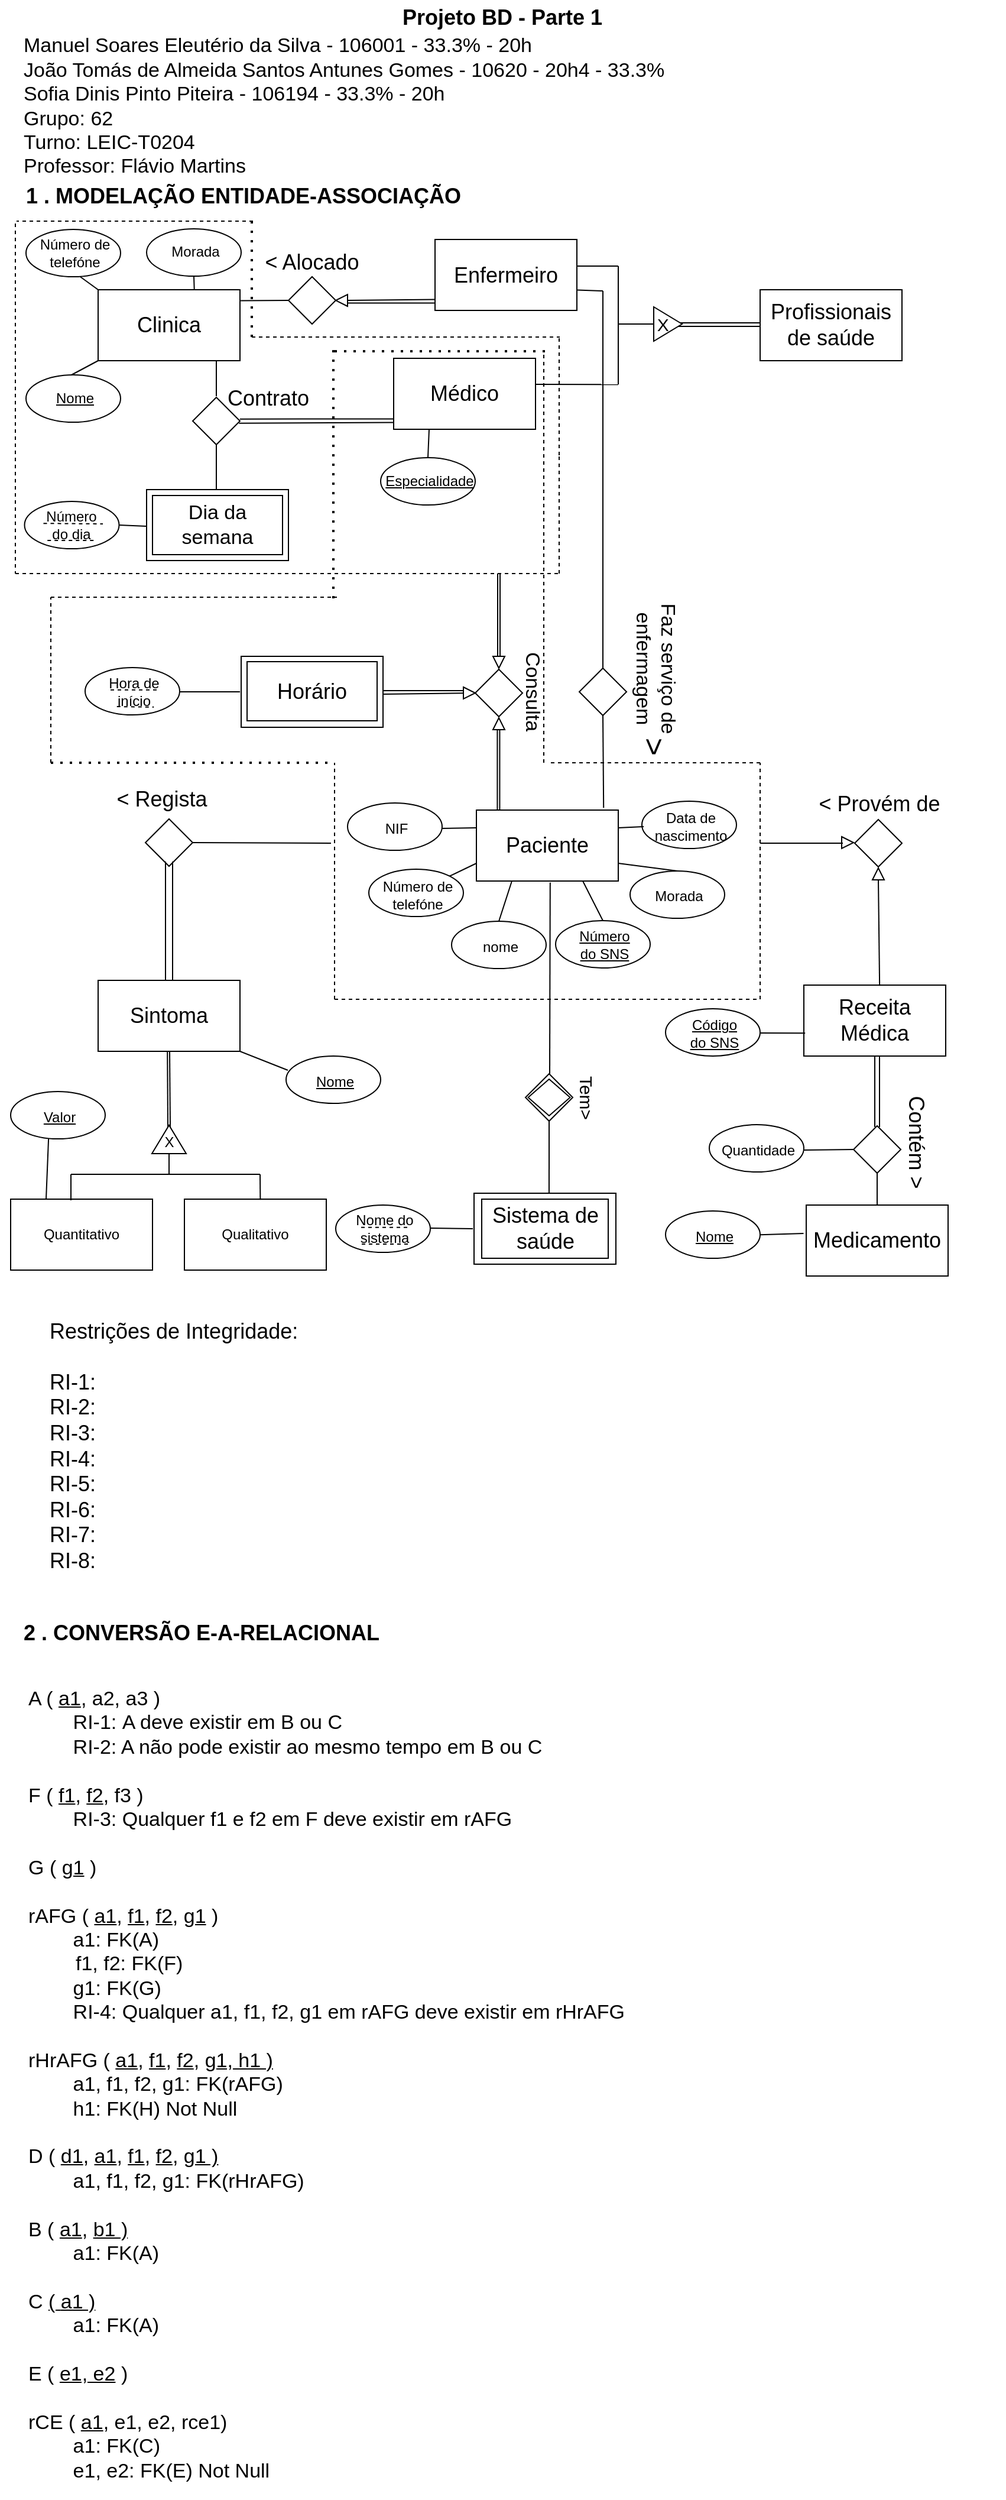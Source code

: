 <mxfile>
    <diagram id="Vmk2Yes_UuU7IunLGzfF" name="Page-1">
        <mxGraphModel dx="787" dy="762" grid="1" gridSize="10" guides="1" tooltips="1" connect="1" arrows="1" fold="1" page="1" pageScale="1" pageWidth="850" pageHeight="1100" math="0" shadow="0">
            <root>
                <mxCell id="0"/>
                <mxCell id="1" parent="0"/>
                <mxCell id="99" value="" style="ellipse;whiteSpace=wrap;html=1;fontSize=18;" vertex="1" parent="1">
                    <mxGeometry x="20.75" y="431" width="80" height="40" as="geometry"/>
                </mxCell>
                <mxCell id="2" value="" style="endArrow=none;html=1;" parent="1" edge="1">
                    <mxGeometry width="50" height="50" relative="1" as="geometry">
                        <mxPoint x="573" y="280" as="sourcePoint"/>
                        <mxPoint x="643" y="280" as="targetPoint"/>
                    </mxGeometry>
                </mxCell>
                <mxCell id="3" value="" style="endArrow=none;html=1;" parent="1" edge="1">
                    <mxGeometry width="50" height="50" relative="1" as="geometry">
                        <mxPoint x="573" y="283" as="sourcePoint"/>
                        <mxPoint x="643" y="283" as="targetPoint"/>
                    </mxGeometry>
                </mxCell>
                <mxCell id="4" value="" style="endArrow=none;html=1;exitX=0.997;exitY=0.458;exitDx=0;exitDy=0;exitPerimeter=0;" parent="1" source="15" edge="1">
                    <mxGeometry width="50" height="50" relative="1" as="geometry">
                        <mxPoint x="233" y="361.21" as="sourcePoint"/>
                        <mxPoint x="333" y="361.21" as="targetPoint"/>
                    </mxGeometry>
                </mxCell>
                <mxCell id="5" value="" style="endArrow=none;html=1;exitX=0.979;exitY=0.546;exitDx=0;exitDy=0;exitPerimeter=0;" parent="1" source="15" edge="1">
                    <mxGeometry width="50" height="50" relative="1" as="geometry">
                        <mxPoint x="233" y="364.21" as="sourcePoint"/>
                        <mxPoint x="333" y="364.21" as="targetPoint"/>
                    </mxGeometry>
                </mxCell>
                <mxCell id="6" value="&lt;font style=&quot;font-size: 18px;&quot;&gt;Clinica&lt;/font&gt;" style="rounded=0;whiteSpace=wrap;html=1;" parent="1" vertex="1">
                    <mxGeometry x="83" y="252" width="120" height="60" as="geometry"/>
                </mxCell>
                <mxCell id="7" value="&lt;span style=&quot;font-size: 18px;&quot;&gt;Profissionais&lt;br&gt;de saúde&lt;br&gt;&lt;/span&gt;" style="rounded=0;whiteSpace=wrap;html=1;" parent="1" vertex="1">
                    <mxGeometry x="643" y="252" width="120" height="60" as="geometry"/>
                </mxCell>
                <mxCell id="8" value="&lt;font style=&quot;font-size: 15px;&quot;&gt;X&amp;nbsp;&amp;nbsp;&lt;/font&gt;" style="triangle;whiteSpace=wrap;html=1;fontSize=18;" parent="1" vertex="1">
                    <mxGeometry x="553" y="266.5" width="24" height="29" as="geometry"/>
                </mxCell>
                <mxCell id="9" value="" style="endArrow=none;html=1;fontSize=13;entryX=0;entryY=0.5;entryDx=0;entryDy=0;" parent="1" target="8" edge="1">
                    <mxGeometry width="50" height="50" relative="1" as="geometry">
                        <mxPoint x="523" y="281" as="sourcePoint"/>
                        <mxPoint x="503" y="252" as="targetPoint"/>
                    </mxGeometry>
                </mxCell>
                <mxCell id="10" value="" style="endArrow=none;html=1;fontSize=13;" parent="1" edge="1">
                    <mxGeometry width="50" height="50" relative="1" as="geometry">
                        <mxPoint x="523" y="332" as="sourcePoint"/>
                        <mxPoint x="523" y="232" as="targetPoint"/>
                    </mxGeometry>
                </mxCell>
                <mxCell id="11" value="" style="endArrow=none;html=1;fontSize=13;" parent="1" edge="1">
                    <mxGeometry width="50" height="50" relative="1" as="geometry">
                        <mxPoint x="453" y="332" as="sourcePoint"/>
                        <mxPoint x="523" y="332.177" as="targetPoint"/>
                    </mxGeometry>
                </mxCell>
                <mxCell id="12" value="" style="endArrow=none;html=1;fontSize=13;" parent="1" edge="1">
                    <mxGeometry width="50" height="50" relative="1" as="geometry">
                        <mxPoint x="483" y="232" as="sourcePoint"/>
                        <mxPoint x="523" y="232" as="targetPoint"/>
                    </mxGeometry>
                </mxCell>
                <mxCell id="13" value="&lt;font style=&quot;font-size: 18px;&quot;&gt;Enfermeiro&lt;/font&gt;" style="rounded=0;whiteSpace=wrap;html=1;fontSize=13;" parent="1" vertex="1">
                    <mxGeometry x="368" y="209.5" width="120" height="60" as="geometry"/>
                </mxCell>
                <mxCell id="14" value="&lt;font style=&quot;font-size: 18px;&quot;&gt;Médico&lt;/font&gt;" style="rounded=0;whiteSpace=wrap;html=1;fontSize=13;" parent="1" vertex="1">
                    <mxGeometry x="333" y="310" width="120" height="60" as="geometry"/>
                </mxCell>
                <mxCell id="15" value="" style="rhombus;whiteSpace=wrap;html=1;fontSize=18;" parent="1" vertex="1">
                    <mxGeometry x="163" y="343" width="40" height="40" as="geometry"/>
                </mxCell>
                <mxCell id="20" style="edgeStyle=none;html=1;fontSize=18;" parent="1" source="16" edge="1">
                    <mxGeometry relative="1" as="geometry">
                        <mxPoint x="263" y="262" as="targetPoint"/>
                    </mxGeometry>
                </mxCell>
                <mxCell id="16" value="" style="rhombus;whiteSpace=wrap;html=1;fontSize=18;" parent="1" vertex="1">
                    <mxGeometry x="244" y="241" width="40" height="40" as="geometry"/>
                </mxCell>
                <mxCell id="18" value="" style="endArrow=none;html=1;startArrow=none;" parent="1" source="23" edge="1">
                    <mxGeometry width="50" height="50" relative="1" as="geometry">
                        <mxPoint x="283" y="260" as="sourcePoint"/>
                        <mxPoint x="368" y="260.21" as="targetPoint"/>
                    </mxGeometry>
                </mxCell>
                <mxCell id="19" value="" style="endArrow=none;html=1;exitX=0.1;exitY=0.279;exitDx=0;exitDy=0;exitPerimeter=0;" parent="1" source="23" edge="1">
                    <mxGeometry width="50" height="50" relative="1" as="geometry">
                        <mxPoint x="294" y="264" as="sourcePoint"/>
                        <mxPoint x="368" y="263.21" as="targetPoint"/>
                    </mxGeometry>
                </mxCell>
                <mxCell id="21" value="" style="endArrow=none;html=1;fontSize=18;" parent="1" edge="1">
                    <mxGeometry width="50" height="50" relative="1" as="geometry">
                        <mxPoint x="183" y="312" as="sourcePoint"/>
                        <mxPoint x="183" y="342" as="targetPoint"/>
                    </mxGeometry>
                </mxCell>
                <mxCell id="22" value="" style="endArrow=none;html=1;fontSize=18;entryX=0;entryY=0.5;entryDx=0;entryDy=0;exitX=1.005;exitY=0.155;exitDx=0;exitDy=0;exitPerimeter=0;" parent="1" source="6" target="16" edge="1">
                    <mxGeometry width="50" height="50" relative="1" as="geometry">
                        <mxPoint x="213" y="302" as="sourcePoint"/>
                        <mxPoint x="263" y="252" as="targetPoint"/>
                    </mxGeometry>
                </mxCell>
                <mxCell id="23" value="" style="triangle;whiteSpace=wrap;html=1;fontSize=18;direction=west;fillColor=#FFFFFF;" parent="1" vertex="1">
                    <mxGeometry x="284" y="256" width="10" height="10" as="geometry"/>
                </mxCell>
                <mxCell id="25" value="&amp;lt; Alocado" style="text;html=1;strokeColor=none;fillColor=none;align=center;verticalAlign=middle;whiteSpace=wrap;rounded=0;fontSize=18;" parent="1" vertex="1">
                    <mxGeometry x="219" y="213.5" width="90" height="30" as="geometry"/>
                </mxCell>
                <mxCell id="26" value="Contrato" style="text;html=1;strokeColor=none;fillColor=none;align=center;verticalAlign=middle;whiteSpace=wrap;rounded=0;fontSize=18;" parent="1" vertex="1">
                    <mxGeometry x="182" y="329" width="90" height="30" as="geometry"/>
                </mxCell>
                <mxCell id="27" value="" style="endArrow=none;html=1;fontSize=18;entryX=0.5;entryY=1;entryDx=0;entryDy=0;" parent="1" target="15" edge="1">
                    <mxGeometry width="50" height="50" relative="1" as="geometry">
                        <mxPoint x="183" y="422" as="sourcePoint"/>
                        <mxPoint x="223" y="262" as="targetPoint"/>
                    </mxGeometry>
                </mxCell>
                <mxCell id="33" value="" style="endArrow=none;html=1;fontSize=12;entryX=0.551;entryY=1.099;entryDx=0;entryDy=0;exitX=0;exitY=0;exitDx=0;exitDy=0;entryPerimeter=0;" parent="1" source="6" edge="1">
                    <mxGeometry width="50" height="50" relative="1" as="geometry">
                        <mxPoint x="173" y="342" as="sourcePoint"/>
                        <mxPoint x="67.856" y="240.97" as="targetPoint"/>
                    </mxGeometry>
                </mxCell>
                <mxCell id="40" value="" style="endArrow=none;html=1;fontSize=12;entryX=0;entryY=1;entryDx=0;entryDy=0;exitX=0.5;exitY=0;exitDx=0;exitDy=0;" parent="1" target="6" edge="1">
                    <mxGeometry width="50" height="50" relative="1" as="geometry">
                        <mxPoint x="60.5" y="324.0" as="sourcePoint"/>
                        <mxPoint x="223" y="302" as="targetPoint"/>
                    </mxGeometry>
                </mxCell>
                <mxCell id="50" value="" style="endArrow=none;html=1;fontSize=18;exitX=1;exitY=0.5;exitDx=0;exitDy=0;entryX=0;entryY=0.5;entryDx=0;entryDy=0;" parent="1" source="44" edge="1">
                    <mxGeometry width="50" height="50" relative="1" as="geometry">
                        <mxPoint x="173" y="352" as="sourcePoint"/>
                        <mxPoint x="124" y="452" as="targetPoint"/>
                    </mxGeometry>
                </mxCell>
                <mxCell id="51" value="" style="endArrow=none;html=1;fontSize=18;entryX=0.5;entryY=1;entryDx=0;entryDy=0;exitX=0.678;exitY=0.005;exitDx=0;exitDy=0;exitPerimeter=0;" parent="1" source="6" target="112" edge="1">
                    <mxGeometry width="50" height="50" relative="1" as="geometry">
                        <mxPoint x="163" y="302" as="sourcePoint"/>
                        <mxPoint x="162.75" y="242" as="targetPoint"/>
                    </mxGeometry>
                </mxCell>
                <mxCell id="44" value="Número&lt;br&gt;do dia" style="text;html=1;strokeColor=none;fillColor=none;align=center;verticalAlign=middle;whiteSpace=wrap;rounded=0;fontSize=12;" parent="1" vertex="1">
                    <mxGeometry x="20.25" y="436" width="80.5" height="30" as="geometry"/>
                </mxCell>
                <mxCell id="54" value="" style="endArrow=none;dashed=1;html=1;fontSize=18;" parent="1" edge="1">
                    <mxGeometry width="50" height="50" relative="1" as="geometry">
                        <mxPoint x="473" y="392" as="sourcePoint"/>
                        <mxPoint x="473" y="292" as="targetPoint"/>
                    </mxGeometry>
                </mxCell>
                <mxCell id="56" value="" style="endArrow=none;dashed=1;html=1;fontSize=18;" parent="1" edge="1">
                    <mxGeometry width="50" height="50" relative="1" as="geometry">
                        <mxPoint x="473" y="492" as="sourcePoint"/>
                        <mxPoint x="473" y="392" as="targetPoint"/>
                    </mxGeometry>
                </mxCell>
                <mxCell id="57" value="" style="endArrow=none;dashed=1;html=1;fontSize=18;" parent="1" edge="1">
                    <mxGeometry width="50" height="50" relative="1" as="geometry">
                        <mxPoint x="13" y="492" as="sourcePoint"/>
                        <mxPoint x="473" y="492" as="targetPoint"/>
                    </mxGeometry>
                </mxCell>
                <mxCell id="58" value="" style="endArrow=none;dashed=1;html=1;fontSize=18;" parent="1" edge="1">
                    <mxGeometry width="50" height="50" relative="1" as="geometry">
                        <mxPoint x="13" y="196" as="sourcePoint"/>
                        <mxPoint x="13" y="492" as="targetPoint"/>
                    </mxGeometry>
                </mxCell>
                <mxCell id="60" value="" style="endArrow=none;dashed=1;html=1;fontSize=18;" parent="1" edge="1">
                    <mxGeometry width="50" height="50" relative="1" as="geometry">
                        <mxPoint x="214" y="194" as="sourcePoint"/>
                        <mxPoint x="14" y="194" as="targetPoint"/>
                    </mxGeometry>
                </mxCell>
                <mxCell id="61" value="" style="endArrow=none;dashed=1;html=1;dashPattern=1 3;strokeWidth=2;fontSize=18;" parent="1" edge="1">
                    <mxGeometry width="50" height="50" relative="1" as="geometry">
                        <mxPoint x="213" y="292" as="sourcePoint"/>
                        <mxPoint x="213" y="194" as="targetPoint"/>
                    </mxGeometry>
                </mxCell>
                <mxCell id="62" value="" style="endArrow=none;dashed=1;html=1;fontSize=18;" parent="1" edge="1">
                    <mxGeometry width="50" height="50" relative="1" as="geometry">
                        <mxPoint x="213" y="292" as="sourcePoint"/>
                        <mxPoint x="473.514" y="292" as="targetPoint"/>
                    </mxGeometry>
                </mxCell>
                <mxCell id="67" value="" style="endArrow=none;html=1;fontSize=18;entryX=0.25;entryY=1;entryDx=0;entryDy=0;exitX=0.5;exitY=0;exitDx=0;exitDy=0;" parent="1" source="102" target="14" edge="1">
                    <mxGeometry width="50" height="50" relative="1" as="geometry">
                        <mxPoint x="323.5" y="396.0" as="sourcePoint"/>
                        <mxPoint x="293" y="352" as="targetPoint"/>
                    </mxGeometry>
                </mxCell>
                <mxCell id="68" value="" style="endArrow=none;html=1;fontSize=18;" parent="1" edge="1">
                    <mxGeometry width="50" height="50" relative="1" as="geometry">
                        <mxPoint x="510" y="573.771" as="sourcePoint"/>
                        <mxPoint x="510" y="253" as="targetPoint"/>
                    </mxGeometry>
                </mxCell>
                <mxCell id="69" value="" style="rhombus;whiteSpace=wrap;html=1;fontSize=18;" parent="1" vertex="1">
                    <mxGeometry x="490" y="572" width="40" height="40" as="geometry"/>
                </mxCell>
                <mxCell id="71" value="" style="rhombus;whiteSpace=wrap;html=1;fontSize=18;" parent="1" vertex="1">
                    <mxGeometry x="402" y="573" width="40" height="40" as="geometry"/>
                </mxCell>
                <mxCell id="72" value="" style="endArrow=none;html=1;fontSize=18;" parent="1" edge="1">
                    <mxGeometry width="50" height="50" relative="1" as="geometry">
                        <mxPoint x="423" y="562" as="sourcePoint"/>
                        <mxPoint x="423" y="492" as="targetPoint"/>
                    </mxGeometry>
                </mxCell>
                <mxCell id="73" value="" style="endArrow=none;html=1;fontSize=18;" parent="1" edge="1">
                    <mxGeometry width="50" height="50" relative="1" as="geometry">
                        <mxPoint x="421" y="562" as="sourcePoint"/>
                        <mxPoint x="421" y="492" as="targetPoint"/>
                    </mxGeometry>
                </mxCell>
                <mxCell id="74" value="" style="triangle;whiteSpace=wrap;html=1;fontSize=18;direction=south;fillColor=#FFFFFF;" parent="1" vertex="1">
                    <mxGeometry x="417" y="562" width="10" height="10" as="geometry"/>
                </mxCell>
                <mxCell id="75" value="" style="endArrow=none;html=1;fontSize=18;" parent="1" edge="1">
                    <mxGeometry width="50" height="50" relative="1" as="geometry">
                        <mxPoint x="422.71" y="692" as="sourcePoint"/>
                        <mxPoint x="422.71" y="622" as="targetPoint"/>
                    </mxGeometry>
                </mxCell>
                <mxCell id="76" value="" style="endArrow=none;html=1;fontSize=18;" parent="1" edge="1">
                    <mxGeometry width="50" height="50" relative="1" as="geometry">
                        <mxPoint x="420.71" y="692" as="sourcePoint"/>
                        <mxPoint x="420.71" y="622" as="targetPoint"/>
                    </mxGeometry>
                </mxCell>
                <mxCell id="77" value="" style="endArrow=none;html=1;fontSize=18;" parent="1" edge="1">
                    <mxGeometry width="50" height="50" relative="1" as="geometry">
                        <mxPoint x="323" y="591" as="sourcePoint"/>
                        <mxPoint x="393" y="591" as="targetPoint"/>
                    </mxGeometry>
                </mxCell>
                <mxCell id="78" value="" style="endArrow=none;html=1;fontSize=18;startArrow=none;" parent="1" source="80" edge="1">
                    <mxGeometry width="50" height="50" relative="1" as="geometry">
                        <mxPoint x="323" y="594" as="sourcePoint"/>
                        <mxPoint x="393" y="594" as="targetPoint"/>
                    </mxGeometry>
                </mxCell>
                <mxCell id="79" value="" style="triangle;whiteSpace=wrap;html=1;fontSize=18;direction=north;fillColor=#FFFFFF;" parent="1" vertex="1">
                    <mxGeometry x="417" y="614" width="10" height="10" as="geometry"/>
                </mxCell>
                <mxCell id="81" value="" style="endArrow=none;html=1;fontSize=18;" parent="1" target="80" edge="1">
                    <mxGeometry width="50" height="50" relative="1" as="geometry">
                        <mxPoint x="323.0" y="594" as="sourcePoint"/>
                        <mxPoint x="393" y="594" as="targetPoint"/>
                    </mxGeometry>
                </mxCell>
                <mxCell id="80" value="" style="triangle;whiteSpace=wrap;html=1;fontSize=18;direction=east;fillColor=#FFFFFF;" parent="1" vertex="1">
                    <mxGeometry x="392" y="588" width="10" height="10" as="geometry"/>
                </mxCell>
                <mxCell id="94" value="" style="ellipse;whiteSpace=wrap;html=1;fontSize=18;" vertex="1" parent="1">
                    <mxGeometry x="72" y="571.5" width="80" height="40" as="geometry"/>
                </mxCell>
                <mxCell id="83" value="" style="endArrow=none;html=1;fontSize=18;entryX=0.5;entryY=1;entryDx=0;entryDy=0;exitX=0.905;exitY=-0.032;exitDx=0;exitDy=0;exitPerimeter=0;" parent="1" target="69" edge="1">
                    <mxGeometry width="50" height="50" relative="1" as="geometry">
                        <mxPoint x="510.6" y="690.08" as="sourcePoint"/>
                        <mxPoint x="263" y="592" as="targetPoint"/>
                    </mxGeometry>
                </mxCell>
                <mxCell id="88" value="" style="rounded=0;whiteSpace=wrap;html=1;" vertex="1" parent="1">
                    <mxGeometry x="204" y="562" width="120" height="60" as="geometry"/>
                </mxCell>
                <mxCell id="89" value="&lt;font style=&quot;font-size: 18px;&quot;&gt;Horário&lt;/font&gt;" style="rounded=0;whiteSpace=wrap;html=1;" vertex="1" parent="1">
                    <mxGeometry x="209" y="566.5" width="110" height="50" as="geometry"/>
                </mxCell>
                <mxCell id="90" value="" style="endArrow=none;html=1;fontSize=18;entryX=1;entryY=0.5;entryDx=0;entryDy=0;" edge="1" parent="1" target="86">
                    <mxGeometry width="50" height="50" relative="1" as="geometry">
                        <mxPoint x="203" y="592" as="sourcePoint"/>
                        <mxPoint x="183" y="642" as="targetPoint"/>
                    </mxGeometry>
                </mxCell>
                <mxCell id="92" value="" style="endArrow=none;dashed=1;html=1;fontSize=18;" edge="1" parent="1">
                    <mxGeometry width="50" height="50" relative="1" as="geometry">
                        <mxPoint x="93.5" y="590.33" as="sourcePoint"/>
                        <mxPoint x="133.5" y="590.33" as="targetPoint"/>
                    </mxGeometry>
                </mxCell>
                <mxCell id="86" value="Hora de&lt;br&gt;início" style="text;html=1;strokeColor=none;fillColor=none;align=center;verticalAlign=middle;whiteSpace=wrap;rounded=0;fontSize=12;" vertex="1" parent="1">
                    <mxGeometry x="73.5" y="582.5" width="78.5" height="19" as="geometry"/>
                </mxCell>
                <mxCell id="93" value="" style="endArrow=none;dashed=1;html=1;fontSize=18;" edge="1" parent="1">
                    <mxGeometry width="50" height="50" relative="1" as="geometry">
                        <mxPoint x="98.88" y="604.5" as="sourcePoint"/>
                        <mxPoint x="130.13" y="604.92" as="targetPoint"/>
                    </mxGeometry>
                </mxCell>
                <mxCell id="52" value="" style="endArrow=none;dashed=1;html=1;fontSize=18;" parent="1" edge="1">
                    <mxGeometry width="50" height="50" relative="1" as="geometry">
                        <mxPoint x="36.75" y="449.58" as="sourcePoint"/>
                        <mxPoint x="87" y="450" as="targetPoint"/>
                    </mxGeometry>
                </mxCell>
                <mxCell id="53" value="" style="endArrow=none;dashed=1;html=1;fontSize=18;" parent="1" edge="1">
                    <mxGeometry width="50" height="50" relative="1" as="geometry">
                        <mxPoint x="40.13" y="464.0" as="sourcePoint"/>
                        <mxPoint x="79.38" y="464" as="targetPoint"/>
                    </mxGeometry>
                </mxCell>
                <mxCell id="101" value="Paciente" style="rounded=0;whiteSpace=wrap;html=1;fontSize=18;" vertex="1" parent="1">
                    <mxGeometry x="403" y="692" width="120" height="60" as="geometry"/>
                </mxCell>
                <mxCell id="102" value="" style="ellipse;whiteSpace=wrap;html=1;fontSize=18;" vertex="1" parent="1">
                    <mxGeometry x="322" y="394" width="80" height="40" as="geometry"/>
                </mxCell>
                <mxCell id="104" value="&lt;u&gt;Especialidade&lt;/u&gt;" style="text;html=1;strokeColor=none;fillColor=none;align=center;verticalAlign=middle;whiteSpace=wrap;rounded=0;fontSize=12;" vertex="1" parent="1">
                    <mxGeometry x="323.5" y="404" width="78.5" height="19" as="geometry"/>
                </mxCell>
                <mxCell id="107" value="" style="ellipse;whiteSpace=wrap;html=1;fontSize=18;" vertex="1" parent="1">
                    <mxGeometry x="22" y="324" width="80" height="40" as="geometry"/>
                </mxCell>
                <mxCell id="108" value="&lt;u&gt;Nome&lt;/u&gt;" style="text;html=1;strokeColor=none;fillColor=none;align=center;verticalAlign=middle;whiteSpace=wrap;rounded=0;fontSize=12;" vertex="1" parent="1">
                    <mxGeometry x="23.5" y="334" width="78.5" height="19" as="geometry"/>
                </mxCell>
                <mxCell id="110" value="" style="ellipse;whiteSpace=wrap;html=1;fontSize=18;" vertex="1" parent="1">
                    <mxGeometry x="22" y="201" width="80" height="40" as="geometry"/>
                </mxCell>
                <mxCell id="111" value="Número de&lt;br&gt;telefóne" style="text;html=1;strokeColor=none;fillColor=none;align=center;verticalAlign=middle;whiteSpace=wrap;rounded=0;fontSize=12;" vertex="1" parent="1">
                    <mxGeometry x="23.5" y="211" width="78.5" height="19" as="geometry"/>
                </mxCell>
                <mxCell id="112" value="" style="ellipse;whiteSpace=wrap;html=1;fontSize=18;" vertex="1" parent="1">
                    <mxGeometry x="124" y="200.5" width="80" height="40" as="geometry"/>
                </mxCell>
                <mxCell id="113" value="Morada" style="text;html=1;strokeColor=none;fillColor=none;align=center;verticalAlign=middle;whiteSpace=wrap;rounded=0;fontSize=12;" vertex="1" parent="1">
                    <mxGeometry x="125.5" y="210.5" width="78.5" height="19" as="geometry"/>
                </mxCell>
                <mxCell id="115" value="" style="endArrow=none;html=1;fontSize=18;exitX=1.004;exitY=0.713;exitDx=0;exitDy=0;exitPerimeter=0;" edge="1" parent="1" source="13">
                    <mxGeometry width="50" height="50" relative="1" as="geometry">
                        <mxPoint x="490" y="253" as="sourcePoint"/>
                        <mxPoint x="510" y="253" as="targetPoint"/>
                    </mxGeometry>
                </mxCell>
                <mxCell id="116" value="" style="endArrow=none;dashed=1;html=1;dashPattern=1 3;strokeWidth=2;fontSize=18;" edge="1" parent="1">
                    <mxGeometry width="50" height="50" relative="1" as="geometry">
                        <mxPoint x="283" y="304" as="sourcePoint"/>
                        <mxPoint x="463" y="304" as="targetPoint"/>
                    </mxGeometry>
                </mxCell>
                <mxCell id="117" value="" style="endArrow=none;dashed=1;html=1;dashPattern=1 3;strokeWidth=2;fontSize=18;" edge="1" parent="1">
                    <mxGeometry width="50" height="50" relative="1" as="geometry">
                        <mxPoint x="282" y="513" as="sourcePoint"/>
                        <mxPoint x="282" y="303" as="targetPoint"/>
                    </mxGeometry>
                </mxCell>
                <mxCell id="118" value="" style="endArrow=none;dashed=1;html=1;fontSize=18;" edge="1" parent="1">
                    <mxGeometry width="50" height="50" relative="1" as="geometry">
                        <mxPoint x="460" y="652" as="sourcePoint"/>
                        <mxPoint x="460" y="303" as="targetPoint"/>
                    </mxGeometry>
                </mxCell>
                <mxCell id="119" value="" style="endArrow=none;dashed=1;html=1;fontSize=18;" edge="1" parent="1">
                    <mxGeometry width="50" height="50" relative="1" as="geometry">
                        <mxPoint x="43" y="512" as="sourcePoint"/>
                        <mxPoint x="285" y="512" as="targetPoint"/>
                    </mxGeometry>
                </mxCell>
                <mxCell id="120" value="" style="endArrow=none;dashed=1;html=1;fontSize=18;" edge="1" parent="1">
                    <mxGeometry width="50" height="50" relative="1" as="geometry">
                        <mxPoint x="43" y="652" as="sourcePoint"/>
                        <mxPoint x="43" y="512" as="targetPoint"/>
                    </mxGeometry>
                </mxCell>
                <mxCell id="121" value="" style="endArrow=none;dashed=1;html=1;dashPattern=1 3;strokeWidth=2;fontSize=18;" edge="1" parent="1">
                    <mxGeometry width="50" height="50" relative="1" as="geometry">
                        <mxPoint x="43" y="652" as="sourcePoint"/>
                        <mxPoint x="283" y="652" as="targetPoint"/>
                    </mxGeometry>
                </mxCell>
                <mxCell id="122" value="" style="ellipse;whiteSpace=wrap;html=1;fontSize=18;" vertex="1" parent="1">
                    <mxGeometry x="312" y="742" width="80" height="40" as="geometry"/>
                </mxCell>
                <mxCell id="123" value="Número de&lt;br&gt;telefóne" style="text;html=1;strokeColor=none;fillColor=none;align=center;verticalAlign=middle;whiteSpace=wrap;rounded=0;fontSize=12;" vertex="1" parent="1">
                    <mxGeometry x="313.5" y="754" width="78.5" height="19" as="geometry"/>
                </mxCell>
                <mxCell id="127" value="" style="ellipse;whiteSpace=wrap;html=1;fontSize=18;" vertex="1" parent="1">
                    <mxGeometry x="382" y="786" width="80" height="40" as="geometry"/>
                </mxCell>
                <mxCell id="128" value="nome" style="text;html=1;strokeColor=none;fillColor=none;align=center;verticalAlign=middle;whiteSpace=wrap;rounded=0;fontSize=12;" vertex="1" parent="1">
                    <mxGeometry x="383.5" y="798" width="78.5" height="19" as="geometry"/>
                </mxCell>
                <mxCell id="129" value="" style="ellipse;whiteSpace=wrap;html=1;fontSize=18;" vertex="1" parent="1">
                    <mxGeometry x="294" y="686" width="80" height="40" as="geometry"/>
                </mxCell>
                <mxCell id="130" value="NIF" style="text;html=1;strokeColor=none;fillColor=none;align=center;verticalAlign=middle;whiteSpace=wrap;rounded=0;fontSize=12;" vertex="1" parent="1">
                    <mxGeometry x="295.5" y="698" width="78.5" height="19" as="geometry"/>
                </mxCell>
                <mxCell id="131" value="" style="ellipse;whiteSpace=wrap;html=1;fontSize=18;" vertex="1" parent="1">
                    <mxGeometry x="470" y="785.5" width="80" height="40" as="geometry"/>
                </mxCell>
                <mxCell id="132" value="&lt;u&gt;Número &lt;br&gt;do SNS&lt;/u&gt;" style="text;html=1;strokeColor=none;fillColor=none;align=center;verticalAlign=middle;whiteSpace=wrap;rounded=0;fontSize=12;" vertex="1" parent="1">
                    <mxGeometry x="471.5" y="796.5" width="78.5" height="19" as="geometry"/>
                </mxCell>
                <mxCell id="133" value="" style="ellipse;whiteSpace=wrap;html=1;fontSize=18;" vertex="1" parent="1">
                    <mxGeometry x="533" y="743.5" width="80" height="40" as="geometry"/>
                </mxCell>
                <mxCell id="134" value="Morada" style="text;html=1;strokeColor=none;fillColor=none;align=center;verticalAlign=middle;whiteSpace=wrap;rounded=0;fontSize=12;" vertex="1" parent="1">
                    <mxGeometry x="534.5" y="755.5" width="78.5" height="19" as="geometry"/>
                </mxCell>
                <mxCell id="135" value="" style="ellipse;whiteSpace=wrap;html=1;fontSize=18;" vertex="1" parent="1">
                    <mxGeometry x="543" y="684.5" width="80" height="40" as="geometry"/>
                </mxCell>
                <mxCell id="136" value="Data de&lt;br&gt;nascimento" style="text;html=1;strokeColor=none;fillColor=none;align=center;verticalAlign=middle;whiteSpace=wrap;rounded=0;fontSize=12;" vertex="1" parent="1">
                    <mxGeometry x="544.5" y="696.5" width="78.5" height="19" as="geometry"/>
                </mxCell>
                <mxCell id="137" value="" style="endArrow=none;html=1;fontSize=18;entryX=0.25;entryY=1;entryDx=0;entryDy=0;exitX=0.5;exitY=0;exitDx=0;exitDy=0;" edge="1" parent="1" source="127" target="101">
                    <mxGeometry width="50" height="50" relative="1" as="geometry">
                        <mxPoint x="353" y="812" as="sourcePoint"/>
                        <mxPoint x="403" y="762" as="targetPoint"/>
                    </mxGeometry>
                </mxCell>
                <mxCell id="138" value="" style="endArrow=none;html=1;fontSize=18;entryX=0.75;entryY=1;entryDx=0;entryDy=0;exitX=0.5;exitY=0;exitDx=0;exitDy=0;" edge="1" parent="1" source="131" target="101">
                    <mxGeometry width="50" height="50" relative="1" as="geometry">
                        <mxPoint x="353" y="812" as="sourcePoint"/>
                        <mxPoint x="403" y="762" as="targetPoint"/>
                    </mxGeometry>
                </mxCell>
                <mxCell id="139" value="" style="endArrow=none;html=1;fontSize=18;entryX=0;entryY=0.75;entryDx=0;entryDy=0;exitX=1;exitY=0;exitDx=0;exitDy=0;" edge="1" parent="1" source="122" target="101">
                    <mxGeometry width="50" height="50" relative="1" as="geometry">
                        <mxPoint x="353" y="812" as="sourcePoint"/>
                        <mxPoint x="403" y="762" as="targetPoint"/>
                    </mxGeometry>
                </mxCell>
                <mxCell id="140" value="" style="endArrow=none;html=1;fontSize=18;entryX=1;entryY=0.75;entryDx=0;entryDy=0;exitX=0.5;exitY=0;exitDx=0;exitDy=0;" edge="1" parent="1" source="133" target="101">
                    <mxGeometry width="50" height="50" relative="1" as="geometry">
                        <mxPoint x="353" y="812" as="sourcePoint"/>
                        <mxPoint x="403" y="762" as="targetPoint"/>
                    </mxGeometry>
                </mxCell>
                <mxCell id="141" value="" style="endArrow=none;html=1;fontSize=18;entryX=0;entryY=0.25;entryDx=0;entryDy=0;exitX=1;exitY=0.5;exitDx=0;exitDy=0;" edge="1" parent="1" source="130" target="101">
                    <mxGeometry width="50" height="50" relative="1" as="geometry">
                        <mxPoint x="353" y="812" as="sourcePoint"/>
                        <mxPoint x="403" y="762" as="targetPoint"/>
                    </mxGeometry>
                </mxCell>
                <mxCell id="142" value="" style="endArrow=none;html=1;fontSize=18;entryX=1;entryY=0.25;entryDx=0;entryDy=0;exitX=0;exitY=0.5;exitDx=0;exitDy=0;" edge="1" parent="1" source="136" target="101">
                    <mxGeometry width="50" height="50" relative="1" as="geometry">
                        <mxPoint x="353" y="812" as="sourcePoint"/>
                        <mxPoint x="403" y="762" as="targetPoint"/>
                    </mxGeometry>
                </mxCell>
                <mxCell id="144" value="" style="endArrow=none;dashed=1;html=1;fontSize=18;" edge="1" parent="1">
                    <mxGeometry width="50" height="50" relative="1" as="geometry">
                        <mxPoint x="283" y="852" as="sourcePoint"/>
                        <mxPoint x="283" y="652" as="targetPoint"/>
                    </mxGeometry>
                </mxCell>
                <mxCell id="145" value="" style="endArrow=none;dashed=1;html=1;fontSize=18;" edge="1" parent="1">
                    <mxGeometry width="50" height="50" relative="1" as="geometry">
                        <mxPoint x="283" y="852" as="sourcePoint"/>
                        <mxPoint x="643" y="852" as="targetPoint"/>
                    </mxGeometry>
                </mxCell>
                <mxCell id="146" value="" style="endArrow=none;dashed=1;html=1;fontSize=18;" edge="1" parent="1">
                    <mxGeometry width="50" height="50" relative="1" as="geometry">
                        <mxPoint x="643" y="652" as="sourcePoint"/>
                        <mxPoint x="463" y="652" as="targetPoint"/>
                    </mxGeometry>
                </mxCell>
                <mxCell id="147" value="" style="endArrow=none;dashed=1;html=1;fontSize=18;" edge="1" parent="1">
                    <mxGeometry width="50" height="50" relative="1" as="geometry">
                        <mxPoint x="643" y="852" as="sourcePoint"/>
                        <mxPoint x="643" y="652" as="targetPoint"/>
                    </mxGeometry>
                </mxCell>
                <mxCell id="150" value="&lt;span style=&quot;&quot;&gt;&lt;b&gt;Projeto BD - Parte 1&lt;/b&gt;&lt;/span&gt;" style="text;html=1;strokeColor=none;fillColor=none;align=center;verticalAlign=middle;whiteSpace=wrap;rounded=0;fontSize=18;" vertex="1" parent="1">
                    <mxGeometry y="7" width="850" height="30" as="geometry"/>
                </mxCell>
                <mxCell id="153" value="Manuel Soares Eleutério da Silva - 106001 - 33.3% - 20h&lt;br&gt;João Tomás de Almeida Santos Antunes Gomes - 10620 - 20h4 - 33.3%&lt;br&gt;Sofia Dinis Pinto Piteira - 106194 - 33.3% - 20h&lt;br&gt;Grupo: 62&lt;br&gt;Turno: LEIC-T0204&lt;br&gt;Professor: Flávio Martins" style="text;html=1;strokeColor=none;fillColor=none;align=left;verticalAlign=middle;whiteSpace=wrap;rounded=0;fontSize=17;" vertex="1" parent="1">
                    <mxGeometry x="18" y="36.5" width="782" height="121" as="geometry"/>
                </mxCell>
                <mxCell id="154" value="" style="rounded=0;whiteSpace=wrap;html=1;fontSize=17;" vertex="1" parent="1">
                    <mxGeometry x="124" y="421" width="120" height="60" as="geometry"/>
                </mxCell>
                <mxCell id="155" value="Dia da&lt;br&gt;semana" style="rounded=0;whiteSpace=wrap;html=1;fontSize=17;" vertex="1" parent="1">
                    <mxGeometry x="129" y="426" width="110" height="50" as="geometry"/>
                </mxCell>
                <mxCell id="156" value="Consulta" style="text;html=1;strokeColor=none;fillColor=none;align=center;verticalAlign=middle;whiteSpace=wrap;rounded=0;fontSize=17;rotation=90;" vertex="1" parent="1">
                    <mxGeometry x="420" y="577" width="60" height="30" as="geometry"/>
                </mxCell>
                <mxCell id="159" value="Faz serviço de&lt;br&gt;enfermagem" style="text;html=1;strokeColor=none;fillColor=none;align=center;verticalAlign=middle;whiteSpace=wrap;rounded=0;fontSize=17;rotation=90;" vertex="1" parent="1">
                    <mxGeometry x="487.5" y="557" width="134" height="30" as="geometry"/>
                </mxCell>
                <mxCell id="161" value="&lt;font style=&quot;font-size: 26px;&quot;&gt;&amp;gt;&lt;/font&gt;" style="text;html=1;strokeColor=none;fillColor=none;align=center;verticalAlign=middle;whiteSpace=wrap;rounded=0;fontSize=17;rotation=90;" vertex="1" parent="1">
                    <mxGeometry x="523.5" y="623" width="60" height="30" as="geometry"/>
                </mxCell>
                <mxCell id="162" value="" style="endArrow=none;html=1;fontSize=26;entryX=0.47;entryY=1.02;entryDx=0;entryDy=0;entryPerimeter=0;" edge="1" parent="1">
                    <mxGeometry width="50" height="50" relative="1" as="geometry">
                        <mxPoint x="465" y="916" as="sourcePoint"/>
                        <mxPoint x="465.4" y="753.2" as="targetPoint"/>
                    </mxGeometry>
                </mxCell>
                <mxCell id="163" value="" style="rhombus;whiteSpace=wrap;html=1;fontSize=18;" vertex="1" parent="1">
                    <mxGeometry x="444.5" y="915" width="40" height="40" as="geometry"/>
                </mxCell>
                <mxCell id="164" value="" style="rhombus;whiteSpace=wrap;html=1;fontSize=18;" vertex="1" parent="1">
                    <mxGeometry x="446.75" y="919.5" width="35.5" height="31" as="geometry"/>
                </mxCell>
                <mxCell id="166" value="&lt;font style=&quot;font-size: 15px;&quot;&gt;Tem&amp;gt;&lt;/font&gt;" style="text;html=1;strokeColor=none;fillColor=none;align=center;verticalAlign=middle;whiteSpace=wrap;rounded=0;fontSize=26;rotation=90;" vertex="1" parent="1">
                    <mxGeometry x="470" y="920.5" width="60" height="30" as="geometry"/>
                </mxCell>
                <mxCell id="167" value="" style="rounded=0;whiteSpace=wrap;html=1;fontSize=15;" vertex="1" parent="1">
                    <mxGeometry x="401" y="1016" width="120" height="60" as="geometry"/>
                </mxCell>
                <mxCell id="168" value="&lt;font style=&quot;font-size: 18px;&quot;&gt;Sistema de&lt;br&gt;saúde&lt;/font&gt;" style="rounded=0;whiteSpace=wrap;html=1;fontSize=15;" vertex="1" parent="1">
                    <mxGeometry x="407.5" y="1021" width="107" height="50" as="geometry"/>
                </mxCell>
                <mxCell id="169" value="" style="endArrow=none;html=1;fontSize=18;entryX=0.5;entryY=1;entryDx=0;entryDy=0;exitX=0.529;exitY=0.005;exitDx=0;exitDy=0;exitPerimeter=0;" edge="1" parent="1" source="167" target="163">
                    <mxGeometry width="50" height="50" relative="1" as="geometry">
                        <mxPoint x="480" y="996" as="sourcePoint"/>
                        <mxPoint x="530" y="946" as="targetPoint"/>
                    </mxGeometry>
                </mxCell>
                <mxCell id="172" value="" style="ellipse;whiteSpace=wrap;html=1;fontSize=18;" vertex="1" parent="1">
                    <mxGeometry x="284" y="1026" width="80" height="40" as="geometry"/>
                </mxCell>
                <mxCell id="173" value="" style="endArrow=none;dashed=1;html=1;fontSize=18;" edge="1" parent="1">
                    <mxGeometry width="50" height="50" relative="1" as="geometry">
                        <mxPoint x="305.5" y="1044.83" as="sourcePoint"/>
                        <mxPoint x="345.5" y="1044.83" as="targetPoint"/>
                    </mxGeometry>
                </mxCell>
                <mxCell id="174" value="Nome do&lt;br&gt;sistema" style="text;html=1;strokeColor=none;fillColor=none;align=center;verticalAlign=middle;whiteSpace=wrap;rounded=0;fontSize=12;" vertex="1" parent="1">
                    <mxGeometry x="285.5" y="1036" width="78.5" height="19" as="geometry"/>
                </mxCell>
                <mxCell id="175" value="" style="endArrow=none;dashed=1;html=1;fontSize=18;" edge="1" parent="1">
                    <mxGeometry width="50" height="50" relative="1" as="geometry">
                        <mxPoint x="306" y="1059" as="sourcePoint"/>
                        <mxPoint x="346.87" y="1059" as="targetPoint"/>
                    </mxGeometry>
                </mxCell>
                <mxCell id="176" value="" style="endArrow=none;html=1;fontSize=18;entryX=1;entryY=0.5;entryDx=0;entryDy=0;" edge="1" parent="1" target="174">
                    <mxGeometry width="50" height="50" relative="1" as="geometry">
                        <mxPoint x="400" y="1046" as="sourcePoint"/>
                        <mxPoint x="310" y="1006" as="targetPoint"/>
                    </mxGeometry>
                </mxCell>
                <mxCell id="177" value="Restrições de Integridade:&lt;br&gt;&lt;br&gt;RI-1:&lt;br&gt;RI-2:&lt;br&gt;RI-3:&lt;br&gt;RI-4:&lt;br&gt;RI-5:&lt;br&gt;RI-6:&lt;br&gt;RI-7:&lt;br&gt;RI-8:" style="text;html=1;strokeColor=none;fillColor=none;align=left;verticalAlign=middle;whiteSpace=wrap;rounded=0;fontSize=18;" vertex="1" parent="1">
                    <mxGeometry x="40" y="1120" width="760" height="220" as="geometry"/>
                </mxCell>
                <mxCell id="178" value="&lt;b&gt;1 . MODELAÇÃO ENTIDADE-ASSOCIAÇÃO&lt;/b&gt;" style="text;html=1;strokeColor=none;fillColor=none;align=left;verticalAlign=middle;whiteSpace=wrap;rounded=0;fontSize=18;" vertex="1" parent="1">
                    <mxGeometry x="20" y="157.5" width="780" height="30" as="geometry"/>
                </mxCell>
                <mxCell id="179" value="&lt;b&gt;2 . CONVERSÃO E-A-RELACIONAL&lt;/b&gt;" style="text;html=1;strokeColor=none;fillColor=none;align=left;verticalAlign=middle;whiteSpace=wrap;rounded=0;fontSize=18;" vertex="1" parent="1">
                    <mxGeometry x="18" y="1373" width="780" height="30" as="geometry"/>
                </mxCell>
                <mxCell id="180" value="" style="rhombus;whiteSpace=wrap;html=1;fontSize=18;" vertex="1" parent="1">
                    <mxGeometry x="723" y="700" width="40" height="40" as="geometry"/>
                </mxCell>
                <mxCell id="181" value="" style="triangle;whiteSpace=wrap;html=1;fontSize=18;direction=east;fillColor=#FFFFFF;" vertex="1" parent="1">
                    <mxGeometry x="712" y="714.5" width="10" height="10" as="geometry"/>
                </mxCell>
                <mxCell id="182" value="" style="endArrow=none;html=1;fontSize=18;" edge="1" parent="1">
                    <mxGeometry width="50" height="50" relative="1" as="geometry">
                        <mxPoint x="643" y="720" as="sourcePoint"/>
                        <mxPoint x="713" y="720" as="targetPoint"/>
                    </mxGeometry>
                </mxCell>
                <mxCell id="183" value="&amp;lt; Provém de" style="text;html=1;strokeColor=none;fillColor=none;align=center;verticalAlign=middle;whiteSpace=wrap;rounded=0;fontSize=18;" vertex="1" parent="1">
                    <mxGeometry x="688" y="671.5" width="112" height="30" as="geometry"/>
                </mxCell>
                <mxCell id="184" value="" style="triangle;whiteSpace=wrap;html=1;fontSize=18;direction=north;fillColor=#FFFFFF;" vertex="1" parent="1">
                    <mxGeometry x="738" y="741" width="10" height="10" as="geometry"/>
                </mxCell>
                <mxCell id="185" value="Receita&lt;br&gt;Médica" style="rounded=0;whiteSpace=wrap;html=1;fontSize=18;" vertex="1" parent="1">
                    <mxGeometry x="680" y="840" width="120" height="60" as="geometry"/>
                </mxCell>
                <mxCell id="186" value="" style="endArrow=none;html=1;fontSize=18;entryX=0.534;entryY=0.01;entryDx=0;entryDy=0;exitX=0;exitY=0.5;exitDx=0;exitDy=0;entryPerimeter=0;" edge="1" parent="1" source="184" target="185">
                    <mxGeometry width="50" height="50" relative="1" as="geometry">
                        <mxPoint x="620" y="850" as="sourcePoint"/>
                        <mxPoint x="670" y="800" as="targetPoint"/>
                    </mxGeometry>
                </mxCell>
                <mxCell id="189" value="" style="ellipse;whiteSpace=wrap;html=1;fontSize=18;" vertex="1" parent="1">
                    <mxGeometry x="563" y="860" width="80" height="40" as="geometry"/>
                </mxCell>
                <mxCell id="190" value="&lt;u&gt;Código&lt;br&gt;do SNS&lt;/u&gt;" style="text;html=1;strokeColor=none;fillColor=none;align=center;verticalAlign=middle;whiteSpace=wrap;rounded=0;fontSize=12;" vertex="1" parent="1">
                    <mxGeometry x="564.5" y="871" width="78.5" height="19" as="geometry"/>
                </mxCell>
                <mxCell id="191" value="" style="endArrow=none;html=1;fontSize=18;entryX=1;entryY=0.5;entryDx=0;entryDy=0;exitX=0.009;exitY=0.678;exitDx=0;exitDy=0;exitPerimeter=0;" edge="1" parent="1" source="185" target="190">
                    <mxGeometry width="50" height="50" relative="1" as="geometry">
                        <mxPoint x="550" y="950" as="sourcePoint"/>
                        <mxPoint x="600" y="900" as="targetPoint"/>
                    </mxGeometry>
                </mxCell>
                <mxCell id="192" value="" style="endArrow=none;html=1;fontSize=18;entryX=0.5;entryY=1;entryDx=0;entryDy=0;" edge="1" parent="1" target="185">
                    <mxGeometry width="50" height="50" relative="1" as="geometry">
                        <mxPoint x="740" y="960" as="sourcePoint"/>
                        <mxPoint x="560" y="780" as="targetPoint"/>
                    </mxGeometry>
                </mxCell>
                <mxCell id="193" value="" style="endArrow=none;html=1;fontSize=18;entryX=0.75;entryY=1;entryDx=0;entryDy=0;" edge="1" parent="1">
                    <mxGeometry width="50" height="50" relative="1" as="geometry">
                        <mxPoint x="744" y="960" as="sourcePoint"/>
                        <mxPoint x="744" y="900" as="targetPoint"/>
                    </mxGeometry>
                </mxCell>
                <mxCell id="194" value="" style="rhombus;whiteSpace=wrap;html=1;fontSize=18;" vertex="1" parent="1">
                    <mxGeometry x="722" y="959" width="40" height="40" as="geometry"/>
                </mxCell>
                <mxCell id="195" value="Medicamento" style="rounded=0;whiteSpace=wrap;html=1;fontSize=18;" vertex="1" parent="1">
                    <mxGeometry x="682" y="1026" width="120" height="60" as="geometry"/>
                </mxCell>
                <mxCell id="197" value="" style="endArrow=none;html=1;fontSize=18;entryX=0.5;entryY=1;entryDx=0;entryDy=0;exitX=0.5;exitY=0;exitDx=0;exitDy=0;" edge="1" parent="1" source="195" target="194">
                    <mxGeometry width="50" height="50" relative="1" as="geometry">
                        <mxPoint x="710" y="1010" as="sourcePoint"/>
                        <mxPoint x="760" y="960" as="targetPoint"/>
                    </mxGeometry>
                </mxCell>
                <mxCell id="198" value="Contém &amp;gt;" style="text;html=1;strokeColor=none;fillColor=none;align=center;verticalAlign=middle;whiteSpace=wrap;rounded=0;fontSize=18;rotation=90;" vertex="1" parent="1">
                    <mxGeometry x="719" y="958" width="112" height="30" as="geometry"/>
                </mxCell>
                <mxCell id="199" value="" style="ellipse;whiteSpace=wrap;html=1;fontSize=18;" vertex="1" parent="1">
                    <mxGeometry x="600" y="958" width="80" height="40" as="geometry"/>
                </mxCell>
                <mxCell id="200" value="Quantidade" style="text;html=1;strokeColor=none;fillColor=none;align=center;verticalAlign=middle;whiteSpace=wrap;rounded=0;fontSize=12;" vertex="1" parent="1">
                    <mxGeometry x="601.5" y="970" width="78.5" height="19" as="geometry"/>
                </mxCell>
                <mxCell id="201" value="" style="ellipse;whiteSpace=wrap;html=1;fontSize=18;" vertex="1" parent="1">
                    <mxGeometry x="563" y="1031" width="80" height="40" as="geometry"/>
                </mxCell>
                <mxCell id="202" value="&lt;u&gt;Nome&lt;/u&gt;" style="text;html=1;strokeColor=none;fillColor=none;align=center;verticalAlign=middle;whiteSpace=wrap;rounded=0;fontSize=12;" vertex="1" parent="1">
                    <mxGeometry x="564.5" y="1043" width="78.5" height="19" as="geometry"/>
                </mxCell>
                <mxCell id="203" value="" style="endArrow=none;html=1;fontSize=18;entryX=0;entryY=0.5;entryDx=0;entryDy=0;exitX=1;exitY=0.5;exitDx=0;exitDy=0;" edge="1" parent="1" source="200" target="194">
                    <mxGeometry width="50" height="50" relative="1" as="geometry">
                        <mxPoint x="710" y="1050" as="sourcePoint"/>
                        <mxPoint x="760" y="1000" as="targetPoint"/>
                    </mxGeometry>
                </mxCell>
                <mxCell id="204" value="" style="endArrow=none;html=1;fontSize=18;entryX=-0.019;entryY=0.399;entryDx=0;entryDy=0;entryPerimeter=0;" edge="1" parent="1" source="202" target="195">
                    <mxGeometry width="50" height="50" relative="1" as="geometry">
                        <mxPoint x="710" y="1050" as="sourcePoint"/>
                        <mxPoint x="760" y="1000" as="targetPoint"/>
                    </mxGeometry>
                </mxCell>
                <mxCell id="205" value="" style="rhombus;whiteSpace=wrap;html=1;fontSize=18;" vertex="1" parent="1">
                    <mxGeometry x="123" y="699.5" width="40" height="40" as="geometry"/>
                </mxCell>
                <mxCell id="206" value="" style="endArrow=none;html=1;fontSize=18;exitX=1;exitY=0.5;exitDx=0;exitDy=0;" edge="1" parent="1" source="205">
                    <mxGeometry width="50" height="50" relative="1" as="geometry">
                        <mxPoint x="230" y="710" as="sourcePoint"/>
                        <mxPoint x="280" y="720" as="targetPoint"/>
                    </mxGeometry>
                </mxCell>
                <mxCell id="207" value="&amp;lt; Regista" style="text;html=1;strokeColor=none;fillColor=none;align=center;verticalAlign=middle;whiteSpace=wrap;rounded=0;fontSize=18;" vertex="1" parent="1">
                    <mxGeometry x="88" y="668" width="98" height="30" as="geometry"/>
                </mxCell>
                <mxCell id="208" value="" style="endArrow=none;html=1;fontSize=18;exitX=0.5;exitY=1;exitDx=0;exitDy=0;" edge="1" parent="1">
                    <mxGeometry width="50" height="50" relative="1" as="geometry">
                        <mxPoint x="140.0" y="735.5" as="sourcePoint"/>
                        <mxPoint x="140" y="836" as="targetPoint"/>
                    </mxGeometry>
                </mxCell>
                <mxCell id="209" value="" style="endArrow=none;html=1;fontSize=18;exitX=0.5;exitY=1;exitDx=0;exitDy=0;" edge="1" parent="1">
                    <mxGeometry width="50" height="50" relative="1" as="geometry">
                        <mxPoint x="146" y="735.5" as="sourcePoint"/>
                        <mxPoint x="146" y="836" as="targetPoint"/>
                    </mxGeometry>
                </mxCell>
                <mxCell id="210" value="Sintoma" style="rounded=0;whiteSpace=wrap;html=1;fontSize=18;" vertex="1" parent="1">
                    <mxGeometry x="83" y="836" width="120" height="60" as="geometry"/>
                </mxCell>
                <mxCell id="211" value="&lt;font style=&quot;font-size: 12px;&quot;&gt;&amp;nbsp;&lt;/font&gt;&lt;font size=&quot;1&quot; style=&quot;&quot;&gt; &lt;/font&gt;&lt;font style=&quot;font-size: 12px;&quot;&gt;X&amp;nbsp;&amp;nbsp;&lt;/font&gt;" style="triangle;whiteSpace=wrap;html=1;fontSize=18;direction=north;" vertex="1" parent="1">
                    <mxGeometry x="128.5" y="958.5" width="29" height="24" as="geometry"/>
                </mxCell>
                <mxCell id="212" value="" style="endArrow=none;html=1;fontSize=12;entryX=0.305;entryY=0.994;entryDx=0;entryDy=0;entryPerimeter=0;" edge="1" parent="1">
                    <mxGeometry width="50" height="50" relative="1" as="geometry">
                        <mxPoint x="142" y="960" as="sourcePoint"/>
                        <mxPoint x="141.6" y="895.64" as="targetPoint"/>
                    </mxGeometry>
                </mxCell>
                <mxCell id="213" value="" style="endArrow=none;html=1;fontSize=12;entryX=0.305;entryY=0.994;entryDx=0;entryDy=0;entryPerimeter=0;" edge="1" parent="1">
                    <mxGeometry width="50" height="50" relative="1" as="geometry">
                        <mxPoint x="144" y="960" as="sourcePoint"/>
                        <mxPoint x="143.5" y="896" as="targetPoint"/>
                    </mxGeometry>
                </mxCell>
                <mxCell id="214" value="" style="ellipse;whiteSpace=wrap;html=1;fontSize=18;" vertex="1" parent="1">
                    <mxGeometry x="242" y="900" width="80" height="40" as="geometry"/>
                </mxCell>
                <mxCell id="215" value="&lt;u&gt;Nome&lt;/u&gt;" style="text;html=1;strokeColor=none;fillColor=none;align=center;verticalAlign=middle;whiteSpace=wrap;rounded=0;fontSize=12;" vertex="1" parent="1">
                    <mxGeometry x="243.5" y="912" width="78.5" height="19" as="geometry"/>
                </mxCell>
                <mxCell id="216" value="" style="endArrow=none;html=1;fontSize=12;entryX=0;entryY=0;entryDx=0;entryDy=0;exitX=1;exitY=1;exitDx=0;exitDy=0;" edge="1" parent="1" source="210" target="215">
                    <mxGeometry width="50" height="50" relative="1" as="geometry">
                        <mxPoint x="110" y="880" as="sourcePoint"/>
                        <mxPoint x="160" y="830" as="targetPoint"/>
                    </mxGeometry>
                </mxCell>
                <mxCell id="217" value="Quantitativo" style="rounded=0;whiteSpace=wrap;html=1;fontSize=12;" vertex="1" parent="1">
                    <mxGeometry x="9" y="1021" width="120" height="60" as="geometry"/>
                </mxCell>
                <mxCell id="218" value="Qualitativo" style="rounded=0;whiteSpace=wrap;html=1;fontSize=12;" vertex="1" parent="1">
                    <mxGeometry x="156" y="1021" width="120" height="60" as="geometry"/>
                </mxCell>
                <mxCell id="219" value="" style="endArrow=none;html=1;fontSize=12;" edge="1" parent="1">
                    <mxGeometry width="50" height="50" relative="1" as="geometry">
                        <mxPoint x="60" y="1000" as="sourcePoint"/>
                        <mxPoint x="220" y="1000" as="targetPoint"/>
                    </mxGeometry>
                </mxCell>
                <mxCell id="220" value="" style="endArrow=none;html=1;fontSize=12;exitX=0.425;exitY=0.016;exitDx=0;exitDy=0;exitPerimeter=0;" edge="1" parent="1" source="217">
                    <mxGeometry width="50" height="50" relative="1" as="geometry">
                        <mxPoint x="70" y="1040" as="sourcePoint"/>
                        <mxPoint x="60" y="1000" as="targetPoint"/>
                    </mxGeometry>
                </mxCell>
                <mxCell id="221" value="" style="endArrow=none;html=1;fontSize=12;exitX=0.535;exitY=0.01;exitDx=0;exitDy=0;exitPerimeter=0;" edge="1" parent="1" source="218">
                    <mxGeometry width="50" height="50" relative="1" as="geometry">
                        <mxPoint x="70" y="1040" as="sourcePoint"/>
                        <mxPoint x="220" y="1000" as="targetPoint"/>
                    </mxGeometry>
                </mxCell>
                <mxCell id="223" value="" style="endArrow=none;html=1;fontSize=12;entryX=0;entryY=0.5;entryDx=0;entryDy=0;" edge="1" parent="1" target="211">
                    <mxGeometry width="50" height="50" relative="1" as="geometry">
                        <mxPoint x="143" y="1000" as="sourcePoint"/>
                        <mxPoint x="120" y="990" as="targetPoint"/>
                    </mxGeometry>
                </mxCell>
                <mxCell id="224" value="" style="ellipse;whiteSpace=wrap;html=1;fontSize=18;" vertex="1" parent="1">
                    <mxGeometry x="9" y="930" width="80" height="40" as="geometry"/>
                </mxCell>
                <mxCell id="225" value="&lt;u&gt;Valor&lt;/u&gt;" style="text;html=1;strokeColor=none;fillColor=none;align=center;verticalAlign=middle;whiteSpace=wrap;rounded=0;fontSize=12;" vertex="1" parent="1">
                    <mxGeometry x="10.5" y="942" width="78.5" height="19" as="geometry"/>
                </mxCell>
                <mxCell id="226" value="" style="endArrow=none;html=1;fontSize=12;entryX=0.401;entryY=0.988;entryDx=0;entryDy=0;entryPerimeter=0;exitX=0.25;exitY=0;exitDx=0;exitDy=0;" edge="1" parent="1" source="217" target="224">
                    <mxGeometry width="50" height="50" relative="1" as="geometry">
                        <mxPoint x="20" y="1040" as="sourcePoint"/>
                        <mxPoint x="70" y="990" as="targetPoint"/>
                    </mxGeometry>
                </mxCell>
                <mxCell id="229" value="A ( &lt;u&gt;a1&lt;/u&gt;, a2, a3 )&lt;br&gt;&lt;span style=&quot;&quot;&gt;&#9;&lt;/span&gt;&lt;span style=&quot;&quot;&gt;&#9;&lt;/span&gt;&lt;span style=&quot;white-space: pre;&quot;&gt;&#9;&lt;/span&gt;RI-1:&amp;nbsp;A deve existir em B ou C&lt;br&gt;&lt;span style=&quot;&quot;&gt;&#9;&lt;/span&gt;&lt;span style=&quot;&quot;&gt;&#9;&lt;/span&gt;&lt;span style=&quot;white-space: pre;&quot;&gt;&#9;&lt;/span&gt;RI-2: A não pode existir ao mesmo tempo em B ou C&lt;br&gt;&lt;br&gt;F ( &lt;u&gt;f1&lt;/u&gt;, &lt;u&gt;f2&lt;/u&gt;, f3 )&lt;br&gt;&lt;span style=&quot;&quot;&gt;&#9;&lt;/span&gt;&lt;span style=&quot;&quot;&gt;&#9;&lt;/span&gt;&lt;span style=&quot;white-space: pre;&quot;&gt;&#9;&lt;/span&gt;RI-3:&amp;nbsp;Qualquer f1 e f2 em F deve existir em rAFG&lt;br&gt;&lt;br&gt;G ( &lt;u&gt;g1&lt;/u&gt; )&lt;br&gt;&lt;br&gt;rAFG ( &lt;u&gt;a1&lt;/u&gt;, &lt;u&gt;f1&lt;/u&gt;, &lt;u&gt;f2&lt;/u&gt;, &lt;u&gt;g1&lt;/u&gt; )&lt;br&gt;&lt;span style=&quot;&quot;&gt;&#9;&lt;/span&gt;&lt;span style=&quot;white-space: pre;&quot;&gt;&#9;&lt;/span&gt;a1: FK(A)&lt;br&gt;&lt;span style=&quot;&quot;&gt;&#9;&lt;/span&gt;&lt;blockquote style=&quot;margin: 0 0 0 40px; border: none; padding: 0px;&quot;&gt;f1, f2: FK(F)&lt;/blockquote&gt;&lt;span style=&quot;&quot;&gt;&#9;&lt;/span&gt;&lt;span style=&quot;white-space: pre;&quot;&gt;&#9;&lt;/span&gt;g1: FK(G)&lt;br&gt;&amp;nbsp;&lt;span style=&quot;&quot;&gt;&#9;&lt;span style=&quot;white-space: pre;&quot;&gt;&#9;&lt;/span&gt;&lt;/span&gt;RI-4: Qualquer a1, f1, f2, g1 em rAFG deve existir em rHrAFG&lt;br&gt;&lt;br&gt;rHrAFG (&amp;nbsp;&lt;u&gt;a1&lt;/u&gt;,&amp;nbsp;&lt;u&gt;f1&lt;/u&gt;,&amp;nbsp;&lt;u&gt;f2&lt;/u&gt;,&amp;nbsp;&lt;u&gt;g1, h1 )&lt;br&gt;&lt;/u&gt;&lt;span style=&quot;&quot;&gt;&#9;&lt;/span&gt;&lt;span style=&quot;white-space: pre;&quot;&gt;&#9;&lt;/span&gt;a1, f1, f2, g1: FK(rAFG)&lt;br&gt;&lt;span style=&quot;&quot;&gt;&#9;&lt;/span&gt;&lt;span style=&quot;white-space: pre;&quot;&gt;&#9;&lt;/span&gt;h1: FK(H) Not Null&lt;br&gt;&lt;br&gt;D ( &lt;u&gt;d1&lt;/u&gt;,&amp;nbsp;&lt;u&gt;a1&lt;/u&gt;,&amp;nbsp;&lt;u&gt;f1&lt;/u&gt;,&amp;nbsp;&lt;u&gt;f2&lt;/u&gt;,&amp;nbsp;&lt;u&gt;g1 )&lt;br&gt;&lt;/u&gt;&lt;span style=&quot;&quot;&gt;&#9;&lt;/span&gt;&lt;span style=&quot;&quot;&gt;&#9;&lt;/span&gt;&lt;span style=&quot;white-space: pre;&quot;&gt;&#9;&lt;/span&gt;a1, f1, f2, g1: FK(rHrAFG)&lt;br&gt;&lt;br&gt;B (&amp;nbsp;&lt;u&gt;a1&lt;/u&gt;,&amp;nbsp;&lt;u&gt;b1 )&lt;/u&gt;&lt;br&gt;&lt;span style=&quot;text-decoration-line: underline;&quot;&gt;&#9;&lt;/span&gt;&lt;span style=&quot;text-decoration-line: underline;&quot;&gt;&#9;&lt;/span&gt;&lt;span style=&quot;white-space: pre;&quot;&gt;&#9;&lt;/span&gt;a1: FK(A)&lt;br&gt;&lt;br&gt;C &lt;u&gt;(&amp;nbsp;&lt;/u&gt;&lt;u&gt;a1 )&lt;br&gt;&lt;/u&gt;&lt;span style=&quot;white-space: pre;&quot;&gt;&#9;&lt;/span&gt;a1: FK(A)&lt;br&gt;&lt;br&gt;E ( &lt;u&gt;e1, e2&lt;/u&gt; )&lt;br&gt;&lt;br&gt;rCE ( &lt;u&gt;a1&lt;/u&gt;, e1, e2, rce1)&lt;br&gt;&lt;span style=&quot;white-space: pre;&quot;&gt;&#9;&lt;/span&gt;a1: FK(C)&lt;br&gt;&lt;span style=&quot;white-space: pre;&quot;&gt;&#9;&lt;/span&gt;e1, e2: FK(E) Not Null" style="text;html=1;strokeColor=none;fillColor=none;align=left;verticalAlign=middle;whiteSpace=wrap;rounded=0;fontSize=17;" vertex="1" parent="1">
                    <mxGeometry x="22" y="1420" width="782" height="700" as="geometry"/>
                </mxCell>
            </root>
        </mxGraphModel>
    </diagram>
</mxfile>